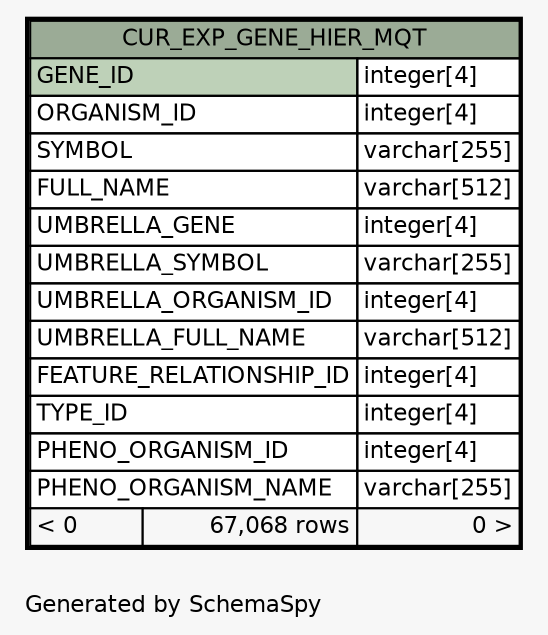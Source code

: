 // dot 2.38.0 on Windows 10 10.0
// SchemaSpy rev Unknown
digraph "oneDegreeRelationshipsDiagram" {
  graph [
    rankdir="RL"
    bgcolor="#f7f7f7"
    label="\nGenerated by SchemaSpy"
    labeljust="l"
    nodesep="0.18"
    ranksep="0.46"
    fontname="Helvetica"
    fontsize="11"
  ];
  node [
    fontname="Helvetica"
    fontsize="11"
    shape="plaintext"
  ];
  edge [
    arrowsize="0.8"
  ];
  "CUR_EXP_GENE_HIER_MQT" [
    label=<
    <TABLE BORDER="2" CELLBORDER="1" CELLSPACING="0" BGCOLOR="#ffffff">
      <TR><TD COLSPAN="3" BGCOLOR="#9bab96" ALIGN="CENTER">CUR_EXP_GENE_HIER_MQT</TD></TR>
      <TR><TD PORT="GENE_ID" COLSPAN="2" BGCOLOR="#bed1b8" ALIGN="LEFT">GENE_ID</TD><TD PORT="GENE_ID.type" ALIGN="LEFT">integer[4]</TD></TR>
      <TR><TD PORT="ORGANISM_ID" COLSPAN="2" ALIGN="LEFT">ORGANISM_ID</TD><TD PORT="ORGANISM_ID.type" ALIGN="LEFT">integer[4]</TD></TR>
      <TR><TD PORT="SYMBOL" COLSPAN="2" ALIGN="LEFT">SYMBOL</TD><TD PORT="SYMBOL.type" ALIGN="LEFT">varchar[255]</TD></TR>
      <TR><TD PORT="FULL_NAME" COLSPAN="2" ALIGN="LEFT">FULL_NAME</TD><TD PORT="FULL_NAME.type" ALIGN="LEFT">varchar[512]</TD></TR>
      <TR><TD PORT="UMBRELLA_GENE" COLSPAN="2" ALIGN="LEFT">UMBRELLA_GENE</TD><TD PORT="UMBRELLA_GENE.type" ALIGN="LEFT">integer[4]</TD></TR>
      <TR><TD PORT="UMBRELLA_SYMBOL" COLSPAN="2" ALIGN="LEFT">UMBRELLA_SYMBOL</TD><TD PORT="UMBRELLA_SYMBOL.type" ALIGN="LEFT">varchar[255]</TD></TR>
      <TR><TD PORT="UMBRELLA_ORGANISM_ID" COLSPAN="2" ALIGN="LEFT">UMBRELLA_ORGANISM_ID</TD><TD PORT="UMBRELLA_ORGANISM_ID.type" ALIGN="LEFT">integer[4]</TD></TR>
      <TR><TD PORT="UMBRELLA_FULL_NAME" COLSPAN="2" ALIGN="LEFT">UMBRELLA_FULL_NAME</TD><TD PORT="UMBRELLA_FULL_NAME.type" ALIGN="LEFT">varchar[512]</TD></TR>
      <TR><TD PORT="FEATURE_RELATIONSHIP_ID" COLSPAN="2" ALIGN="LEFT">FEATURE_RELATIONSHIP_ID</TD><TD PORT="FEATURE_RELATIONSHIP_ID.type" ALIGN="LEFT">integer[4]</TD></TR>
      <TR><TD PORT="TYPE_ID" COLSPAN="2" ALIGN="LEFT">TYPE_ID</TD><TD PORT="TYPE_ID.type" ALIGN="LEFT">integer[4]</TD></TR>
      <TR><TD PORT="PHENO_ORGANISM_ID" COLSPAN="2" ALIGN="LEFT">PHENO_ORGANISM_ID</TD><TD PORT="PHENO_ORGANISM_ID.type" ALIGN="LEFT">integer[4]</TD></TR>
      <TR><TD PORT="PHENO_ORGANISM_NAME" COLSPAN="2" ALIGN="LEFT">PHENO_ORGANISM_NAME</TD><TD PORT="PHENO_ORGANISM_NAME.type" ALIGN="LEFT">varchar[255]</TD></TR>
      <TR><TD ALIGN="LEFT" BGCOLOR="#f7f7f7">&lt; 0</TD><TD ALIGN="RIGHT" BGCOLOR="#f7f7f7">67,068 rows</TD><TD ALIGN="RIGHT" BGCOLOR="#f7f7f7">0 &gt;</TD></TR>
    </TABLE>>
    URL="CUR_EXP_GENE_HIER_MQT.html"
    tooltip="CUR_EXP_GENE_HIER_MQT"
  ];
}
